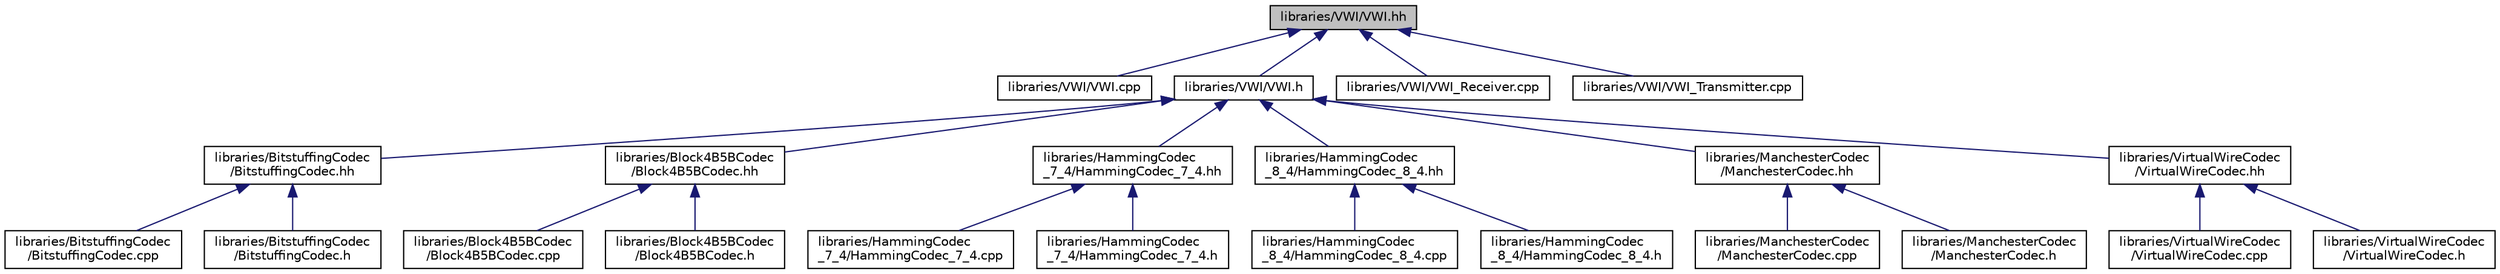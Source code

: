 digraph "libraries/VWI/VWI.hh"
{
  edge [fontname="Helvetica",fontsize="10",labelfontname="Helvetica",labelfontsize="10"];
  node [fontname="Helvetica",fontsize="10",shape=record];
  Node1 [label="libraries/VWI/VWI.hh",height=0.2,width=0.4,color="black", fillcolor="grey75", style="filled", fontcolor="black"];
  Node1 -> Node2 [dir="back",color="midnightblue",fontsize="10",style="solid",fontname="Helvetica"];
  Node2 [label="libraries/VWI/VWI.cpp",height=0.2,width=0.4,color="black", fillcolor="white", style="filled",URL="$d8/dc4/VWI_8cpp.html"];
  Node1 -> Node3 [dir="back",color="midnightblue",fontsize="10",style="solid",fontname="Helvetica"];
  Node3 [label="libraries/VWI/VWI.h",height=0.2,width=0.4,color="black", fillcolor="white", style="filled",URL="$de/d17/VWI_8h.html"];
  Node3 -> Node4 [dir="back",color="midnightblue",fontsize="10",style="solid",fontname="Helvetica"];
  Node4 [label="libraries/BitstuffingCodec\l/BitstuffingCodec.hh",height=0.2,width=0.4,color="black", fillcolor="white", style="filled",URL="$df/db1/BitstuffingCodec_8hh.html"];
  Node4 -> Node5 [dir="back",color="midnightblue",fontsize="10",style="solid",fontname="Helvetica"];
  Node5 [label="libraries/BitstuffingCodec\l/BitstuffingCodec.cpp",height=0.2,width=0.4,color="black", fillcolor="white", style="filled",URL="$d4/dfc/BitstuffingCodec_8cpp.html"];
  Node4 -> Node6 [dir="back",color="midnightblue",fontsize="10",style="solid",fontname="Helvetica"];
  Node6 [label="libraries/BitstuffingCodec\l/BitstuffingCodec.h",height=0.2,width=0.4,color="black", fillcolor="white", style="filled",URL="$d2/d1a/BitstuffingCodec_8h.html"];
  Node3 -> Node7 [dir="back",color="midnightblue",fontsize="10",style="solid",fontname="Helvetica"];
  Node7 [label="libraries/Block4B5BCodec\l/Block4B5BCodec.hh",height=0.2,width=0.4,color="black", fillcolor="white", style="filled",URL="$dc/dfc/Block4B5BCodec_8hh.html"];
  Node7 -> Node8 [dir="back",color="midnightblue",fontsize="10",style="solid",fontname="Helvetica"];
  Node8 [label="libraries/Block4B5BCodec\l/Block4B5BCodec.cpp",height=0.2,width=0.4,color="black", fillcolor="white", style="filled",URL="$d2/d8e/Block4B5BCodec_8cpp.html"];
  Node7 -> Node9 [dir="back",color="midnightblue",fontsize="10",style="solid",fontname="Helvetica"];
  Node9 [label="libraries/Block4B5BCodec\l/Block4B5BCodec.h",height=0.2,width=0.4,color="black", fillcolor="white", style="filled",URL="$da/dfe/Block4B5BCodec_8h.html"];
  Node3 -> Node10 [dir="back",color="midnightblue",fontsize="10",style="solid",fontname="Helvetica"];
  Node10 [label="libraries/HammingCodec\l_7_4/HammingCodec_7_4.hh",height=0.2,width=0.4,color="black", fillcolor="white", style="filled",URL="$d4/d02/HammingCodec__7__4_8hh.html"];
  Node10 -> Node11 [dir="back",color="midnightblue",fontsize="10",style="solid",fontname="Helvetica"];
  Node11 [label="libraries/HammingCodec\l_7_4/HammingCodec_7_4.cpp",height=0.2,width=0.4,color="black", fillcolor="white", style="filled",URL="$d9/d56/HammingCodec__7__4_8cpp.html"];
  Node10 -> Node12 [dir="back",color="midnightblue",fontsize="10",style="solid",fontname="Helvetica"];
  Node12 [label="libraries/HammingCodec\l_7_4/HammingCodec_7_4.h",height=0.2,width=0.4,color="black", fillcolor="white", style="filled",URL="$d9/d5f/HammingCodec__7__4_8h.html"];
  Node3 -> Node13 [dir="back",color="midnightblue",fontsize="10",style="solid",fontname="Helvetica"];
  Node13 [label="libraries/HammingCodec\l_8_4/HammingCodec_8_4.hh",height=0.2,width=0.4,color="black", fillcolor="white", style="filled",URL="$d1/da4/HammingCodec__8__4_8hh.html"];
  Node13 -> Node14 [dir="back",color="midnightblue",fontsize="10",style="solid",fontname="Helvetica"];
  Node14 [label="libraries/HammingCodec\l_8_4/HammingCodec_8_4.cpp",height=0.2,width=0.4,color="black", fillcolor="white", style="filled",URL="$d6/d4f/HammingCodec__8__4_8cpp.html"];
  Node13 -> Node15 [dir="back",color="midnightblue",fontsize="10",style="solid",fontname="Helvetica"];
  Node15 [label="libraries/HammingCodec\l_8_4/HammingCodec_8_4.h",height=0.2,width=0.4,color="black", fillcolor="white", style="filled",URL="$d7/d95/HammingCodec__8__4_8h.html"];
  Node3 -> Node16 [dir="back",color="midnightblue",fontsize="10",style="solid",fontname="Helvetica"];
  Node16 [label="libraries/ManchesterCodec\l/ManchesterCodec.hh",height=0.2,width=0.4,color="black", fillcolor="white", style="filled",URL="$de/d41/ManchesterCodec_8hh.html"];
  Node16 -> Node17 [dir="back",color="midnightblue",fontsize="10",style="solid",fontname="Helvetica"];
  Node17 [label="libraries/ManchesterCodec\l/ManchesterCodec.cpp",height=0.2,width=0.4,color="black", fillcolor="white", style="filled",URL="$d1/dc6/ManchesterCodec_8cpp.html"];
  Node16 -> Node18 [dir="back",color="midnightblue",fontsize="10",style="solid",fontname="Helvetica"];
  Node18 [label="libraries/ManchesterCodec\l/ManchesterCodec.h",height=0.2,width=0.4,color="black", fillcolor="white", style="filled",URL="$de/dab/ManchesterCodec_8h.html"];
  Node3 -> Node19 [dir="back",color="midnightblue",fontsize="10",style="solid",fontname="Helvetica"];
  Node19 [label="libraries/VirtualWireCodec\l/VirtualWireCodec.hh",height=0.2,width=0.4,color="black", fillcolor="white", style="filled",URL="$dc/dc0/VirtualWireCodec_8hh.html"];
  Node19 -> Node20 [dir="back",color="midnightblue",fontsize="10",style="solid",fontname="Helvetica"];
  Node20 [label="libraries/VirtualWireCodec\l/VirtualWireCodec.cpp",height=0.2,width=0.4,color="black", fillcolor="white", style="filled",URL="$d3/de8/VirtualWireCodec_8cpp.html"];
  Node19 -> Node21 [dir="back",color="midnightblue",fontsize="10",style="solid",fontname="Helvetica"];
  Node21 [label="libraries/VirtualWireCodec\l/VirtualWireCodec.h",height=0.2,width=0.4,color="black", fillcolor="white", style="filled",URL="$dd/d99/VirtualWireCodec_8h.html"];
  Node1 -> Node22 [dir="back",color="midnightblue",fontsize="10",style="solid",fontname="Helvetica"];
  Node22 [label="libraries/VWI/VWI_Receiver.cpp",height=0.2,width=0.4,color="black", fillcolor="white", style="filled",URL="$dd/d90/VWI__Receiver_8cpp.html"];
  Node1 -> Node23 [dir="back",color="midnightblue",fontsize="10",style="solid",fontname="Helvetica"];
  Node23 [label="libraries/VWI/VWI_Transmitter.cpp",height=0.2,width=0.4,color="black", fillcolor="white", style="filled",URL="$dd/d7f/VWI__Transmitter_8cpp.html"];
}
